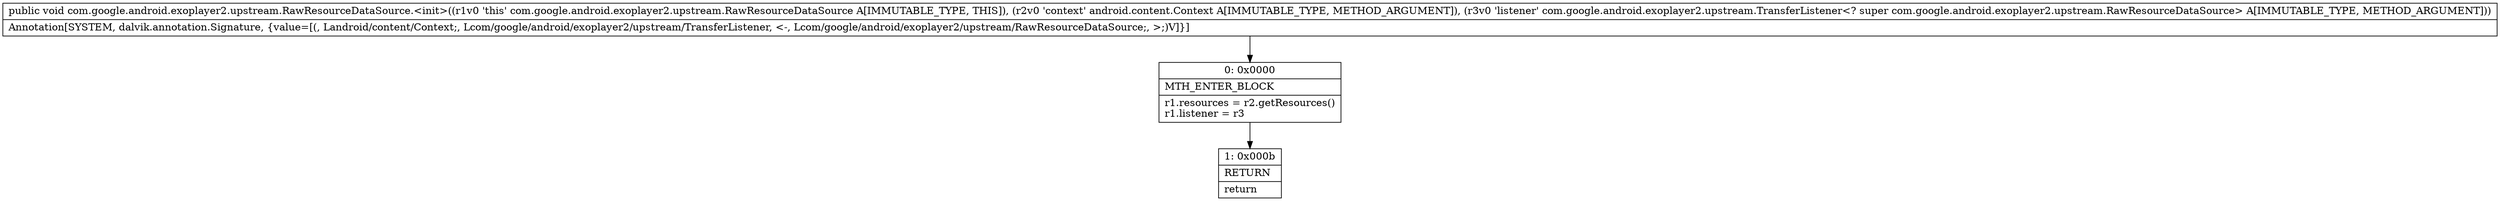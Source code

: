 digraph "CFG forcom.google.android.exoplayer2.upstream.RawResourceDataSource.\<init\>(Landroid\/content\/Context;Lcom\/google\/android\/exoplayer2\/upstream\/TransferListener;)V" {
Node_0 [shape=record,label="{0\:\ 0x0000|MTH_ENTER_BLOCK\l|r1.resources = r2.getResources()\lr1.listener = r3\l}"];
Node_1 [shape=record,label="{1\:\ 0x000b|RETURN\l|return\l}"];
MethodNode[shape=record,label="{public void com.google.android.exoplayer2.upstream.RawResourceDataSource.\<init\>((r1v0 'this' com.google.android.exoplayer2.upstream.RawResourceDataSource A[IMMUTABLE_TYPE, THIS]), (r2v0 'context' android.content.Context A[IMMUTABLE_TYPE, METHOD_ARGUMENT]), (r3v0 'listener' com.google.android.exoplayer2.upstream.TransferListener\<? super com.google.android.exoplayer2.upstream.RawResourceDataSource\> A[IMMUTABLE_TYPE, METHOD_ARGUMENT]))  | Annotation[SYSTEM, dalvik.annotation.Signature, \{value=[(, Landroid\/content\/Context;, Lcom\/google\/android\/exoplayer2\/upstream\/TransferListener, \<\-, Lcom\/google\/android\/exoplayer2\/upstream\/RawResourceDataSource;, \>;)V]\}]\l}"];
MethodNode -> Node_0;
Node_0 -> Node_1;
}


